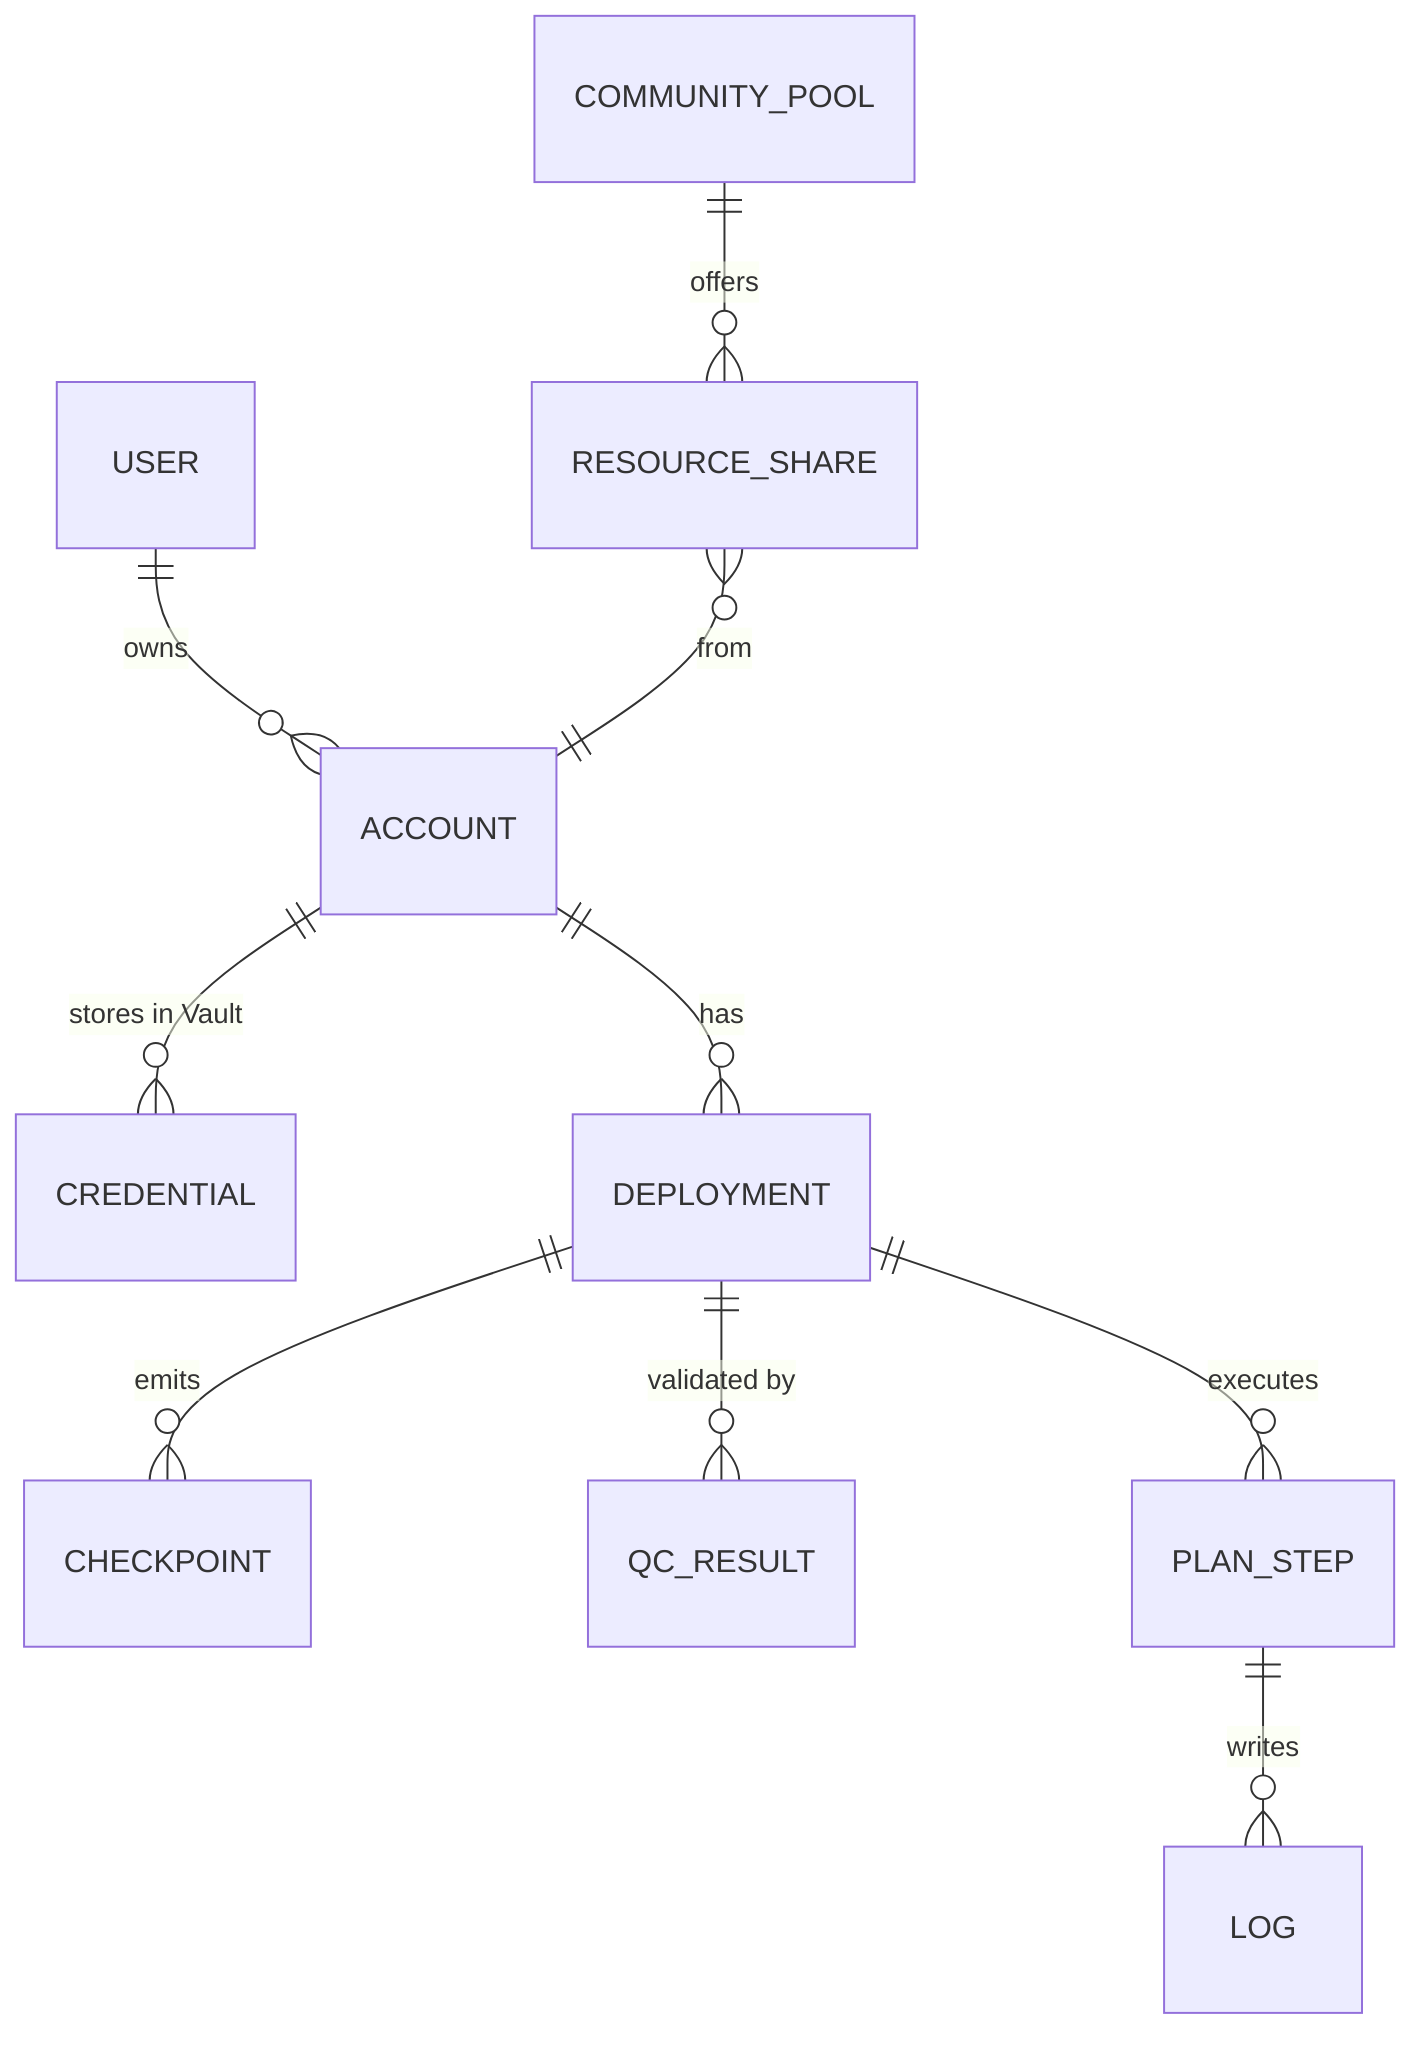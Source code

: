 %% ERD
erDiagram
  USER ||--o{ ACCOUNT : "owns"
  ACCOUNT ||--o{ CREDENTIAL : "stores in Vault"
  ACCOUNT ||--o{ DEPLOYMENT : "has"
  DEPLOYMENT ||--o{ CHECKPOINT : "emits"
  DEPLOYMENT ||--o{ QC_RESULT : "validated by"
  DEPLOYMENT ||--o{ PLAN_STEP : "executes"
  PLAN_STEP ||--o{ LOG : "writes"
  COMMUNITY_POOL ||--o{ RESOURCE_SHARE : "offers"
  RESOURCE_SHARE }o--|| ACCOUNT : "from"